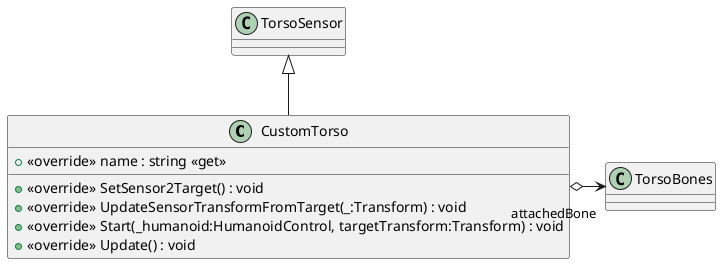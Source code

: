 @startuml
class CustomTorso {
    + <<override>> name : string <<get>>
    + <<override>> SetSensor2Target() : void
    + <<override>> UpdateSensorTransformFromTarget(_:Transform) : void
    + <<override>> Start(_humanoid:HumanoidControl, targetTransform:Transform) : void
    + <<override>> Update() : void
}
TorsoSensor <|-- CustomTorso
CustomTorso o-> "attachedBone" TorsoBones
@enduml

